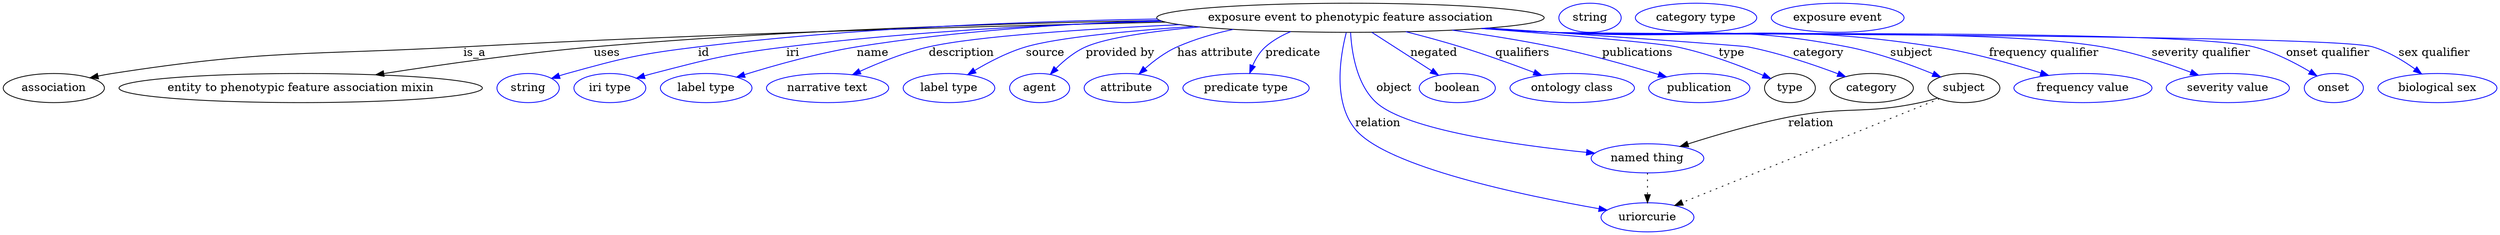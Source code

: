digraph {
	graph [bb="0,0,3078.8,283"];
	node [label="\N"];
	"exposure event to phenotypic feature association"	[height=0.5,
		label="exposure event to phenotypic feature association",
		pos="1664.4,265",
		width=6.6439];
	association	[height=0.5,
		pos="62.394,178",
		width=1.7332];
	"exposure event to phenotypic feature association" -> association	[label=is_a,
		lp="582.39,221.5",
		pos="e,107.12,190.7 1436,259.63 1214.2,254.7 868.04,245.17 568.39,229 375.23,218.58 325.55,225.65 134.39,196 128.7,195.12 122.8,194.02 \
116.92,192.82"];
	"entity to phenotypic feature association mixin"	[height=0.5,
		pos="367.39,178",
		width=6.2286];
	"exposure event to phenotypic feature association" -> "entity to phenotypic feature association mixin"	[label=uses,
		lp="745.89,221.5",
		pos="e,460.11,194.4 1429.1,261.69 1239.8,258.26 967.07,249.81 729.39,229 641.57,221.31 542.42,207.24 470.13,195.97"];
	id	[color=blue,
		height=0.5,
		label=string,
		pos="648.39,178",
		width=1.0652];
	"exposure event to phenotypic feature association" -> id	[color=blue,
		label=id,
		lp="865.39,221.5",
		pos="e,677.38,190 1426,263.48 1265.1,260.72 1048.3,252.32 858.39,229 785.46,220.05 767.2,215.65 696.39,196 693.29,195.14 690.09,194.17 \
686.89,193.16",
		style=solid];
	iri	[color=blue,
		height=0.5,
		label="iri type",
		pos="749.39,178",
		width=1.2277];
	"exposure event to phenotypic feature association" -> iri	[color=blue,
		label=iri,
		lp="975.39,221.5",
		pos="e,782.3,190.19 1431.3,260.86 1295.5,256.9 1121.3,248.15 967.39,229 893.18,219.77 874.78,214.78 802.39,196 799.02,195.12 795.54,194.16 \
792.06,193.14",
		style=solid];
	name	[color=blue,
		height=0.5,
		label="label type",
		pos="868.39,178",
		width=1.5707];
	"exposure event to phenotypic feature association" -> name	[color=blue,
		label=name,
		lp="1074.4,221.5",
		pos="e,906.01,191.56 1428.9,261.75 1315.2,257.8 1177.1,248.79 1054.4,229 1006.4,221.25 952.85,206.16 915.6,194.57",
		style=solid];
	description	[color=blue,
		height=0.5,
		label="narrative text",
		pos="1018.4,178",
		width=2.0943];
	"exposure event to phenotypic feature association" -> description	[color=blue,
		label=description,
		lp="1183.9,221.5",
		pos="e,1049.1,194.45 1453.4,256.49 1335.6,250.98 1201.1,242.14 1143.4,229 1113.9,222.29 1082.3,209.6 1058.3,198.68",
		style=solid];
	source	[color=blue,
		height=0.5,
		label="label type",
		pos="1168.4,178",
		width=1.5707];
	"exposure event to phenotypic feature association" -> source	[color=blue,
		label=source,
		lp="1287.4,221.5",
		pos="e,1191.5,194.51 1471.5,254.35 1388.8,248.74 1302.4,240.46 1263.4,229 1241.2,222.47 1218.1,210.49 1200.3,199.89",
		style=solid];
	"provided by"	[color=blue,
		height=0.5,
		label=agent,
		pos="1280.4,178",
		width=1.0291];
	"exposure event to phenotypic feature association" -> "provided by"	[color=blue,
		label="provided by",
		lp="1379.9,221.5",
		pos="e,1293.6,194.96 1478.1,253.7 1419.7,248.39 1363.7,240.52 1337.4,229 1323.6,222.93 1310.7,212.26 1300.7,202.33",
		style=solid];
	"has attribute"	[color=blue,
		height=0.5,
		label=attribute,
		pos="1387.4,178",
		width=1.4443];
	"exposure event to phenotypic feature association" -> "has attribute"	[color=blue,
		label="has attribute",
		lp="1497.4,221.5",
		pos="e,1403.2,195.38 1519.6,250.62 1495.9,245.53 1472,238.56 1450.4,229 1435.9,222.59 1421.9,212.04 1410.8,202.28",
		style=solid];
	predicate	[color=blue,
		height=0.5,
		label="predicate type",
		pos="1535.4,178",
		width=2.1665];
	"exposure event to phenotypic feature association" -> predicate	[color=blue,
		label=predicate,
		lp="1593.4,221.5",
		pos="e,1540,196.43 1590.6,247.85 1579.3,243.09 1568.4,236.94 1559.4,229 1552.4,222.87 1547.3,214.27 1543.6,205.94",
		style=solid];
	object	[color=blue,
		height=0.5,
		label="named thing",
		pos="2031.4,91",
		width=1.9318];
	"exposure event to phenotypic feature association" -> object	[color=blue,
		label=object,
		lp="1718.4,178",
		pos="e,1966.1,97.39 1664.6,246.82 1665.8,223.57 1671.6,182.45 1696.4,160 1733.8,126.12 1869.3,107.25 1956.1,98.395",
		style=solid];
	relation	[color=blue,
		height=0.5,
		label=uriorcurie,
		pos="2031.4,18",
		width=1.5887];
	"exposure event to phenotypic feature association" -> relation	[color=blue,
		label=relation,
		lp="1698.4,134.5",
		pos="e,1981.4,26.942 1659.2,246.56 1651.9,218.06 1642.3,161.27 1670.4,127 1708.6,80.34 1879,44.878 1971.3,28.682",
		style=solid];
	negated	[color=blue,
		height=0.5,
		label=boolean,
		pos="1796.4,178",
		width=1.2999];
	"exposure event to phenotypic feature association" -> negated	[color=blue,
		label=negated,
		lp="1767.4,221.5",
		pos="e,1773.1,193.98 1690.8,247 1712,233.32 1742,214.03 1764.6,199.49",
		style=solid];
	qualifiers	[color=blue,
		height=0.5,
		label="ontology class",
		pos="1937.4,178",
		width=2.1304];
	"exposure event to phenotypic feature association" -> qualifiers	[color=blue,
		label=qualifiers,
		lp="1875.9,221.5",
		pos="e,1899.9,193.8 1733.3,247.67 1754.9,242.18 1778.7,235.72 1800.4,229 1830.6,219.62 1864,207.47 1890.2,197.5",
		style=solid];
	publications	[color=blue,
		height=0.5,
		label=publication,
		pos="2094.4,178",
		width=1.7332];
	"exposure event to phenotypic feature association" -> publications	[color=blue,
		label=publications,
		lp="2018.4,221.5",
		pos="e,2053.8,191.85 1789.7,249.62 1829.4,244.2 1873.4,237.29 1913.4,229 1958,219.74 2007.9,205.67 2044,194.82",
		style=solid];
	type	[height=0.5,
		pos="2206.4,178",
		width=0.86659];
	"exposure event to phenotypic feature association" -> type	[color=blue,
		label=type,
		lp="2134.4,221.5",
		pos="e,2182.7,189.76 1840.1,252.77 1927.6,246.35 2023.7,237.84 2066.4,229 2104.1,221.18 2145.5,205.46 2173.4,193.72",
		style=solid];
	category	[height=0.5,
		pos="2307.4,178",
		width=1.4263];
	"exposure event to phenotypic feature association" -> category	[color=blue,
		label=category,
		lp="2241.9,221.5",
		pos="e,2275.2,192.09 1834.6,252.32 1972.9,242.76 2146.4,230.57 2154.4,229 2193,221.43 2235.4,207.07 2265.8,195.67",
		style=solid];
	subject	[height=0.5,
		pos="2421.4,178",
		width=1.2277];
	"exposure event to phenotypic feature association" -> subject	[color=blue,
		label=subject,
		lp="2356.4,221.5",
		pos="e,2392.6,191.75 1831.8,252.14 1859.1,250.33 1887,248.55 1913.4,247 2075.1,237.48 2118.4,259.88 2277.4,229 2314.2,221.85 2354.4,207.28 \
2383,195.71",
		style=solid];
	"frequency qualifier"	[color=blue,
		height=0.5,
		label="frequency value",
		pos="2568.4,178",
		width=2.3651];
	"exposure event to phenotypic feature association" -> "frequency qualifier"	[color=blue,
		label="frequency qualifier",
		lp="2520.4,221.5",
		pos="e,2526,193.64 1830.1,251.99 1857.9,250.17 1886.5,248.43 1913.4,247 2123.5,235.83 2178.5,261.08 2386.4,229 2430.9,222.13 2480.2,208.2 \
2516.2,196.79",
		style=solid];
	"severity qualifier"	[color=blue,
		height=0.5,
		label="severity value",
		pos="2747.4,178",
		width=2.1123];
	"exposure event to phenotypic feature association" -> "severity qualifier"	[color=blue,
		label="severity qualifier",
		lp="2714.4,221.5",
		pos="e,2711.2,193.94 1828.1,251.85 1856.5,250.02 1885.8,248.31 1913.4,247 2064.2,239.86 2443.6,254.43 2592.4,229 2630.1,222.55 2671.3,\
208.95 2701.7,197.55",
		style=solid];
	"onset qualifier"	[color=blue,
		height=0.5,
		label=onset,
		pos="2877.4,178",
		width=1.011];
	"exposure event to phenotypic feature association" -> "onset qualifier"	[color=blue,
		label="onset qualifier",
		lp="2870.9,221.5",
		pos="e,2856.7,193.07 1827.1,251.78 1855.8,249.94 1885.5,248.24 1913.4,247 2009.5,242.72 2686.1,252.46 2779.4,229 2803.9,222.84 2829.3,\
209.68 2848,198.41",
		style=solid];
	"sex qualifier"	[color=blue,
		height=0.5,
		label="biological sex",
		pos="3005.4,178",
		width=2.0401];
	"exposure event to phenotypic feature association" -> "sex qualifier"	[color=blue,
		label="sex qualifier",
		lp="3002.4,221.5",
		pos="e,2986.1,195.49 1826.4,251.75 1855.4,249.9 1885.3,248.21 1913.4,247 1969.6,244.58 2872.5,245.15 2926.4,229 2945.1,223.39 2963.7,\
212 2978.1,201.51",
		style=solid];
	object -> relation	[pos="e,2031.4,36.029 2031.4,72.813 2031.4,64.789 2031.4,55.047 2031.4,46.069",
		style=dotted];
	association_type	[color=blue,
		height=0.5,
		label=string,
		pos="1960.4,265",
		width=1.0652];
	association_category	[color=blue,
		height=0.5,
		label="category type",
		pos="2091.4,265",
		width=2.0762];
	subject -> object	[label=relation,
		lp="2233.4,134.5",
		pos="e,2071.7,105.69 2388.8,165.63 2381.8,163.5 2374.4,161.48 2367.4,160 2296.5,145.05 2276.5,156.05 2205.4,142 2163,133.62 2116,119.83 \
2081.5,108.85"];
	subject -> relation	[pos="e,2064.9,32.593 2391.1,164.73 2322.4,136.89 2154.3,68.811 2074.7,36.532",
		style=dotted];
	"exposure event to phenotypic feature association_subject"	[color=blue,
		height=0.5,
		label="exposure event",
		pos="2266.4,265",
		width=2.2748];
}

